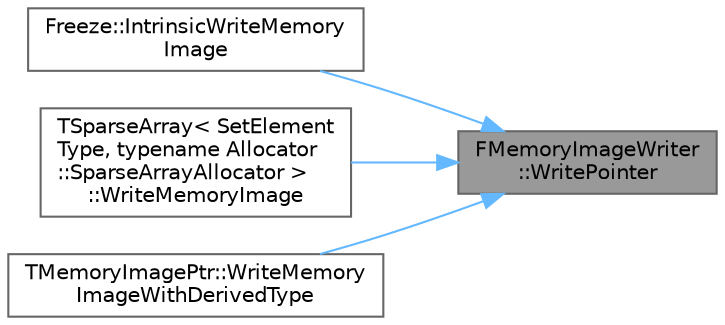 digraph "FMemoryImageWriter::WritePointer"
{
 // INTERACTIVE_SVG=YES
 // LATEX_PDF_SIZE
  bgcolor="transparent";
  edge [fontname=Helvetica,fontsize=10,labelfontname=Helvetica,labelfontsize=10];
  node [fontname=Helvetica,fontsize=10,shape=box,height=0.2,width=0.4];
  rankdir="RL";
  Node1 [id="Node000001",label="FMemoryImageWriter\l::WritePointer",height=0.2,width=0.4,color="gray40", fillcolor="grey60", style="filled", fontcolor="black",tooltip=" "];
  Node1 -> Node2 [id="edge1_Node000001_Node000002",dir="back",color="steelblue1",style="solid",tooltip=" "];
  Node2 [id="Node000002",label="Freeze::IntrinsicWriteMemory\lImage",height=0.2,width=0.4,color="grey40", fillcolor="white", style="filled",URL="$d3/d60/namespaceFreeze.html#aee847ac8b715e3144ab0d9942547c196",tooltip=" "];
  Node1 -> Node3 [id="edge2_Node000001_Node000003",dir="back",color="steelblue1",style="solid",tooltip=" "];
  Node3 [id="Node000003",label="TSparseArray\< SetElement\lType, typename Allocator\l::SparseArrayAllocator \>\l::WriteMemoryImage",height=0.2,width=0.4,color="grey40", fillcolor="white", style="filled",URL="$d0/db8/classTSparseArray.html#a69ca54daca008ae2a2babdca70ca2a24",tooltip=" "];
  Node1 -> Node4 [id="edge3_Node000001_Node000004",dir="back",color="steelblue1",style="solid",tooltip=" "];
  Node4 [id="Node000004",label="TMemoryImagePtr::WriteMemory\lImageWithDerivedType",height=0.2,width=0.4,color="grey40", fillcolor="white", style="filled",URL="$d3/d87/classTMemoryImagePtr.html#aca112358c82fb39f96c07114cb7d1a58",tooltip=" "];
}
